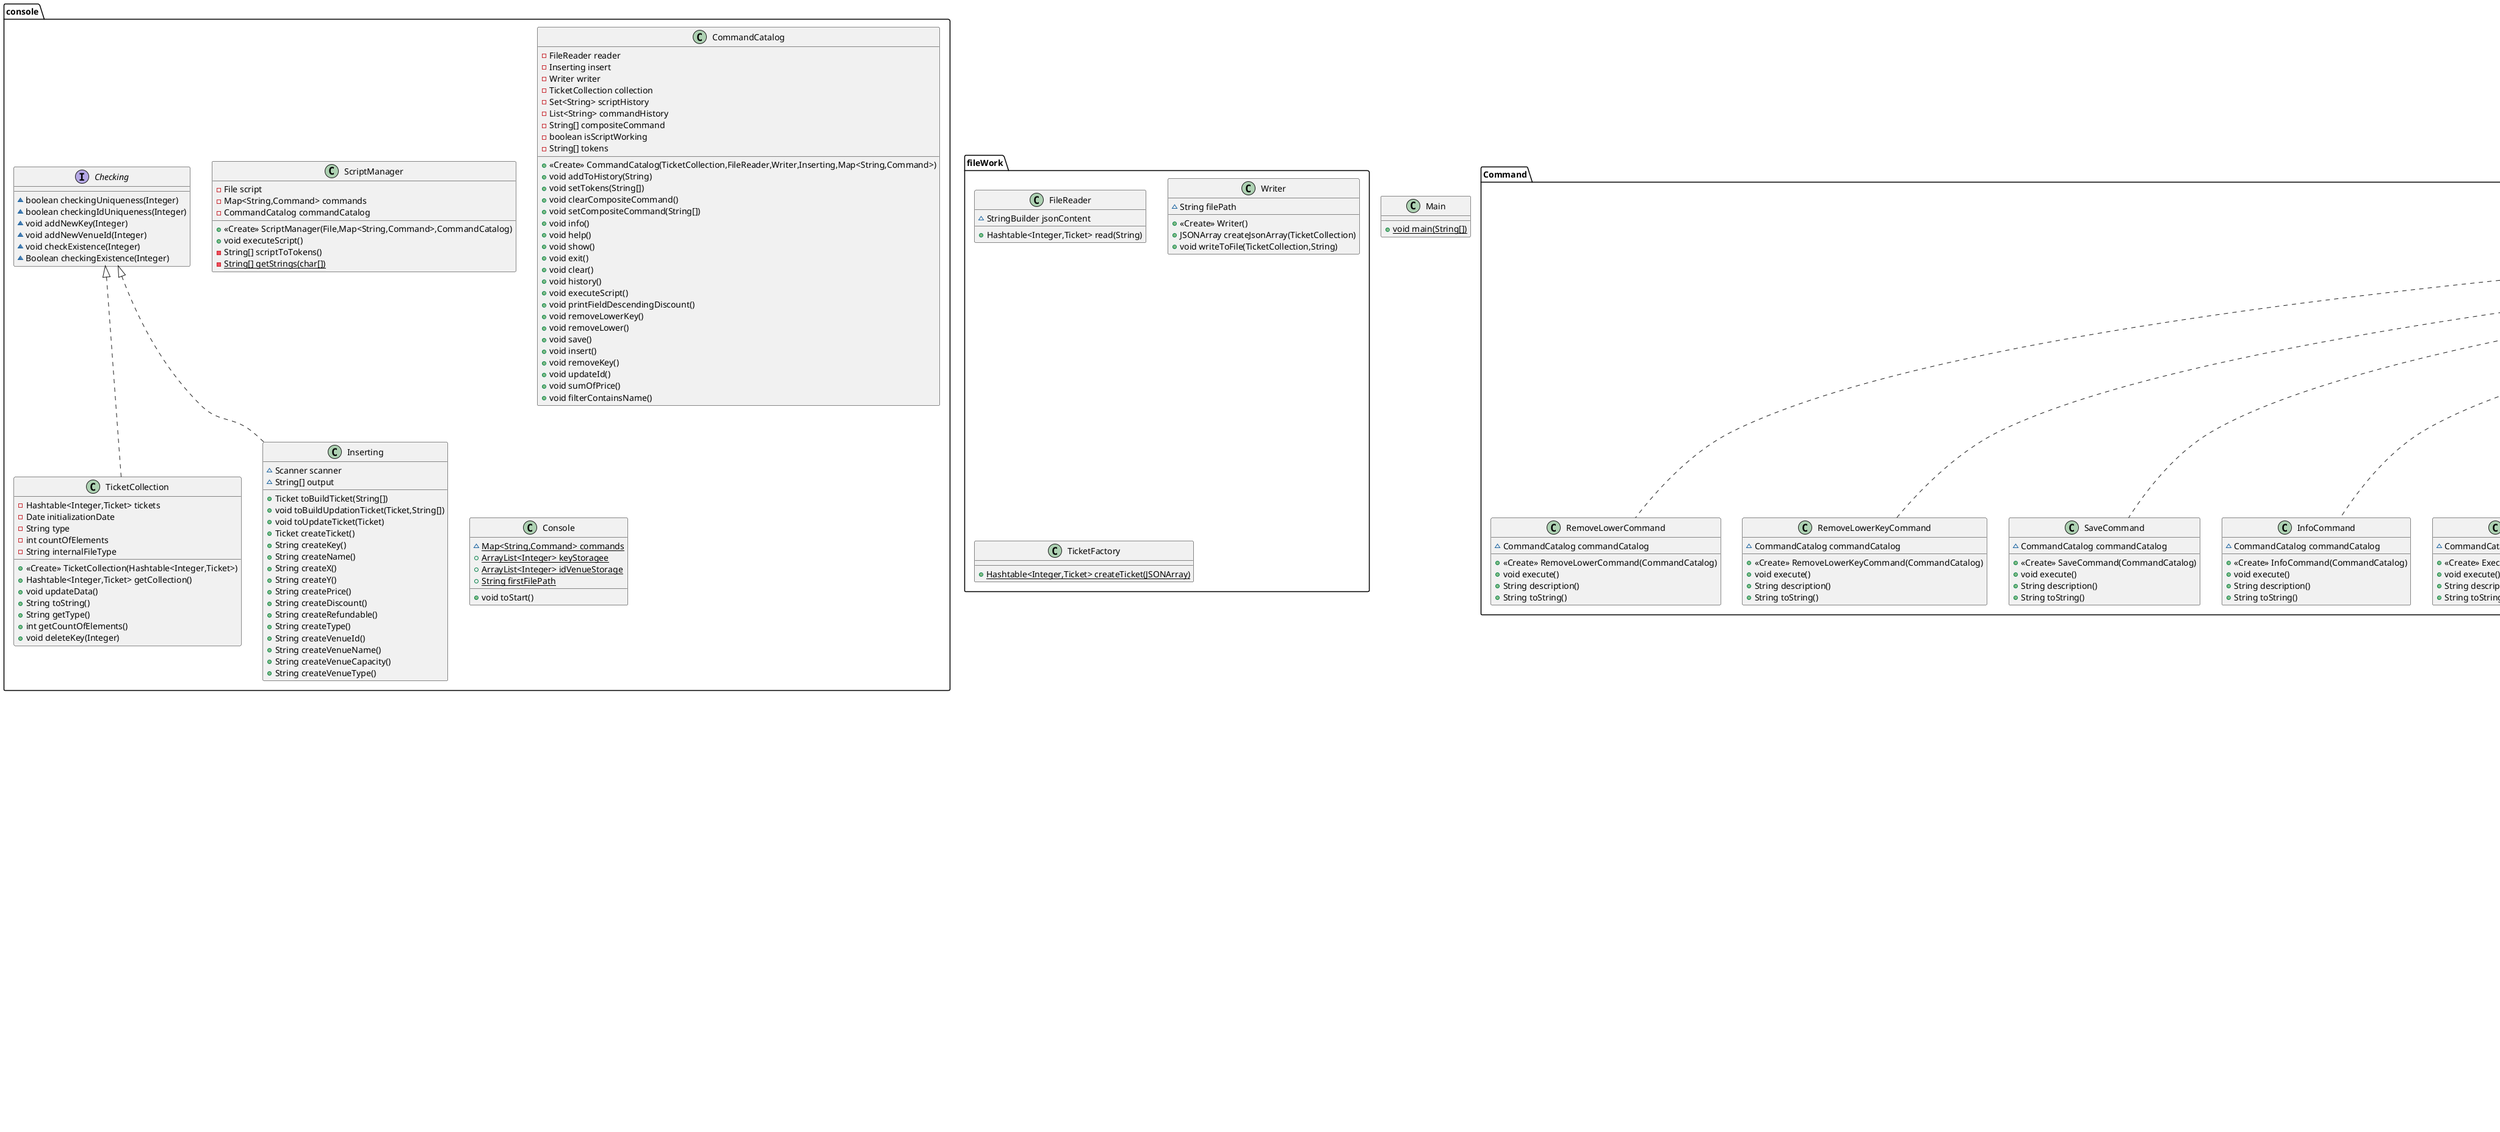 @startuml
class Command.RemoveLowerCommand {
~ CommandCatalog commandCatalog
+ <<Create>> RemoveLowerCommand(CommandCatalog)
+ void execute()
+ String description()
+ String toString()
}
class Command.RemoveLowerKeyCommand {
~ CommandCatalog commandCatalog
+ <<Create>> RemoveLowerKeyCommand(CommandCatalog)
+ void execute()
+ String description()
+ String toString()
}
class Command.SaveCommand {
~ CommandCatalog commandCatalog
+ <<Create>> SaveCommand(CommandCatalog)
+ void execute()
+ String description()
+ String toString()
}
enum subjects.enams.TicketType {
+  VIP
+  USUAL
+  BUTGETARY
+  CHEAP
+ String name
~ <<Create>> TicketType(String)
+ String toString()
}
class subjects.Venue {
- Integer id
- String name
- Long capacity
- VenueType type
+ <<Create>> Venue(Integer,String,Long,VenueType)
+ <<Create>> Venue()
+ String getName()
+ void setName(String)
+ VenueType getType()
+ Long getCapacity()
+ int getId()
+ void setId(Integer)
+ void setCapacity(Long)
+ void setType(VenueType)
+ String toString()
}
class Command.InfoCommand {
~ CommandCatalog commandCatalog
+ <<Create>> InfoCommand(CommandCatalog)
+ void execute()
+ String description()
+ String toString()
}
class exceptions.NullValueException {
+ <<Create>> NullValueException(String,Throwable)
}
class exceptions.NotExistingValueException {
+ <<Create>> NotExistingValueException(String)
}
class Command.ExecuteScriptCommand {
~ CommandCatalog commandCatalog
+ <<Create>> ExecuteScriptCommand(CommandCatalog)
+ void execute()
+ String description()
+ String toString()
}
class Command.FilterContainsNameCommand {
~ CommandCatalog commandCatalog
+ <<Create>> FilterContainsNameCommand(CommandCatalog)
+ void execute()
+ String description()
+ String toString()
}
class console.TicketCollection {
- Hashtable<Integer,Ticket> tickets
- Date initializationDate
- String type
- int countOfElements
- String internalFileType
+ <<Create>> TicketCollection(Hashtable<Integer,Ticket>)
+ Hashtable<Integer,Ticket> getCollection()
+ void updateData()
+ String toString()
+ String getType()
+ int getCountOfElements()
+ void deleteKey(Integer)
}
class Command.PrintFieldDescendingDiscountCommand {
~ CommandCatalog commandCatalog
+ <<Create>> PrintFieldDescendingDiscountCommand(CommandCatalog)
+ void execute()
+ String description()
+ String toString()
}
class Command.ExitCommand {
~ CommandCatalog commandCatalog
+ <<Create>> ExitCommand(CommandCatalog)
+ void execute()
+ String description()
+ String toString()
}
class Command.ClearCommand {
~ CommandCatalog commandCatalog
+ <<Create>> ClearCommand(CommandCatalog)
+ void execute()
+ String description()
+ String toString()
}
class console.Inserting {
~ Scanner scanner
~ String[] output
+ Ticket toBuildTicket(String[])
+ void toBuildUpdationTicket(Ticket,String[])
+ void toUpdateTicket(Ticket)
+ Ticket createTicket()
+ String createKey()
+ String createName()
+ String createX()
+ String createY()
+ String createPrice()
+ String createDiscount()
+ String createRefundable()
+ String createType()
+ String createVenueId()
+ String createVenueName()
+ String createVenueCapacity()
+ String createVenueType()
}
class console.ScriptManager {
- File script
- Map<String,Command> commands
- CommandCatalog commandCatalog
+ <<Create>> ScriptManager(File,Map<String,Command>,CommandCatalog)
+ void executeScript()
- String[] scriptToTokens()
- {static} String[] getStrings(char[])
}
class subjects.Coordinates {
- float x
- Float y
+ <<Create>> Coordinates(float,Float)
+ float getX()
+ float getY()
+ void setX(long)
+ void setY(float)
+ String toString()
}
class fileWork.FileReader {
~ StringBuilder jsonContent
+ Hashtable<Integer,Ticket> read(String)
}
class Command.HelpCommand {
~ CommandCatalog commandCatalog
+ <<Create>> HelpCommand(CommandCatalog)
+ void execute()
+ String description()
+ String toString()
}
class console.CommandCatalog {
- FileReader reader
- Inserting insert
- Writer writer
- TicketCollection collection
- Set<String> scriptHistory
- List<String> commandHistory
- String[] compositeCommand
- boolean isScriptWorking
- String[] tokens
+ <<Create>> CommandCatalog(TicketCollection,FileReader,Writer,Inserting,Map<String,Command>)
+ void addToHistory(String)
+ void setTokens(String[])
+ void clearCompositeCommand()
+ void setCompositeCommand(String[])
+ void info()
+ void help()
+ void show()
+ void exit()
+ void clear()
+ void history()
+ void executeScript()
+ void printFieldDescendingDiscount()
+ void removeLowerKey()
+ void removeLower()
+ void save()
+ void insert()
+ void removeKey()
+ void updateId()
+ void sumOfPrice()
+ void filterContainsName()
}
class Command.SumOfPriceCommand {
~ CommandCatalog commandCatalog
+ <<Create>> SumOfPriceCommand(CommandCatalog)
+ void execute()
+ String description()
+ String toString()
}
enum subjects.enams.VenueType {
+  BAR
+  CINEMA
+  MALL
+  STADIUM
+ String name
~ <<Create>> VenueType(String)
+ String toString()
}
class subjects.Ticket {
- Integer id
- {static} int lastId
~ String name
- Coordinates coordinates
- java.time.ZonedDateTime creationDate
- float price
- double discount
- Boolean refundable
- TicketType type
- Venue venue
+ <<Create>> Ticket(Integer,String,Coordinates,ZonedDateTime,float,double,Boolean,TicketType,Venue)
+ <<Create>> Ticket()
+ String getName()
+ java.time.ZonedDateTime getCreationDate()
+ void setName(String)
+ Integer getId()
+ void setId(Integer)
+ Coordinates getCoordinates()
+ void setCoordinates(Coordinates)
+ float getPrice()
+ void setPrice(float)
+ double getDiscount()
+ void setDiscount(double)
+ TicketType getType()
+ Venue getVenue()
+ Boolean getRefundable()
+ void setRefundable(Boolean)
+ void setCreationDate(ZonedDateTime)
+ void setVenue(Venue)
+ void setType(TicketType)
+ int compareTo(Ticket)
+ String toString()
}
class Command.HistoryCommand {
~ CommandCatalog commandCatalog
+ <<Create>> HistoryCommand(CommandCatalog)
+ void execute()
+ String description()
+ String toString()
}
interface Command.Command {
~ void execute()
~ String description()
}
class console.Console {
~ {static} Map<String,Command> commands
+ {static} ArrayList<Integer> keyStoragee
+ {static} ArrayList<Integer> idVenueStorage
+ {static} String firstFilePath
+ void toStart()
}
class fileWork.Writer {
~ String filePath
+ <<Create>> Writer()
+ JSONArray createJsonArray(TicketCollection)
+ void writeToFile(TicketCollection,String)
}
class Command.InsertCommand {
~ CommandCatalog commandCatalog
+ <<Create>> InsertCommand(CommandCatalog)
+ void execute()
+ String description()
+ String toString()
}
class Main {
+ {static} void main(String[])
}
class exceptions.NotUniqueValueException {
+ <<Create>> NotUniqueValueException(String)
}
class fileWork.TicketFactory {
+ {static} Hashtable<Integer,Ticket> createTicket(JSONArray)
}
class Command.RemoveKeyCommand {
~ CommandCatalog commandCatalog
+ <<Create>> RemoveKeyCommand(CommandCatalog)
+ void execute()
+ String description()
+ String toString()
}
class subjects.Сomporators.ComparatorPrice {
+ int compare(Ticket,Ticket)
}
interface console.Checking {
~ boolean checkingUniqueness(Integer)
~ boolean checkingIdUniqueness(Integer)
~ void addNewKey(Integer)
~ void addNewVenueId(Integer)
~ void checkExistence(Integer)
~ Boolean checkingExistence(Integer)
}
class Command.ShowCommand {
~ CommandCatalog commandCatalog
+ <<Create>> ShowCommand(CommandCatalog)
+ void execute()
+ String description()
+ String toString()
}
class Command.UpdateIdCommand {
~ CommandCatalog commandCatalog
+ <<Create>> UpdateIdCommand(CommandCatalog)
+ void execute()
+ String description()
+ String toString()
}
class subjects.Сomporators.ComparatorDiscount {
+ int compare(Ticket,Ticket)
}


Command.Command <|.. Command.RemoveLowerCommand
Command.Command <|.. Command.RemoveLowerKeyCommand
Command.Command <|.. Command.SaveCommand
Command.Command <|.. Command.InfoCommand
exceptions.Exception <|-- exceptions.NullValueException
exceptions.Exception <|-- exceptions.NotExistingValueException
Command.Command <|.. Command.ExecuteScriptCommand
Command.Command <|.. Command.FilterContainsNameCommand
console.Checking <|.. console.TicketCollection
Command.Command <|.. Command.PrintFieldDescendingDiscountCommand
Command.Command <|.. Command.ExitCommand
Command.Command <|.. Command.ClearCommand
console.Checking <|.. console.Inserting
Command.Command <|.. Command.HelpCommand
Command.Command <|.. Command.SumOfPriceCommand
subjects.Comparable <|.. subjects.Ticket
Command.Command <|.. Command.HistoryCommand
Command.Command <|.. Command.InsertCommand
exceptions.Exception <|-- exceptions.NotUniqueValueException
Command.Command <|.. Command.RemoveKeyCommand
java.util.Comparator <|.. subjects.Сomporators.ComparatorPrice
Command.Command <|.. Command.ShowCommand
Command.Command <|.. Command.UpdateIdCommand
java.util.Comparator <|.. subjects.Сomporators.ComparatorDiscount
@enduml